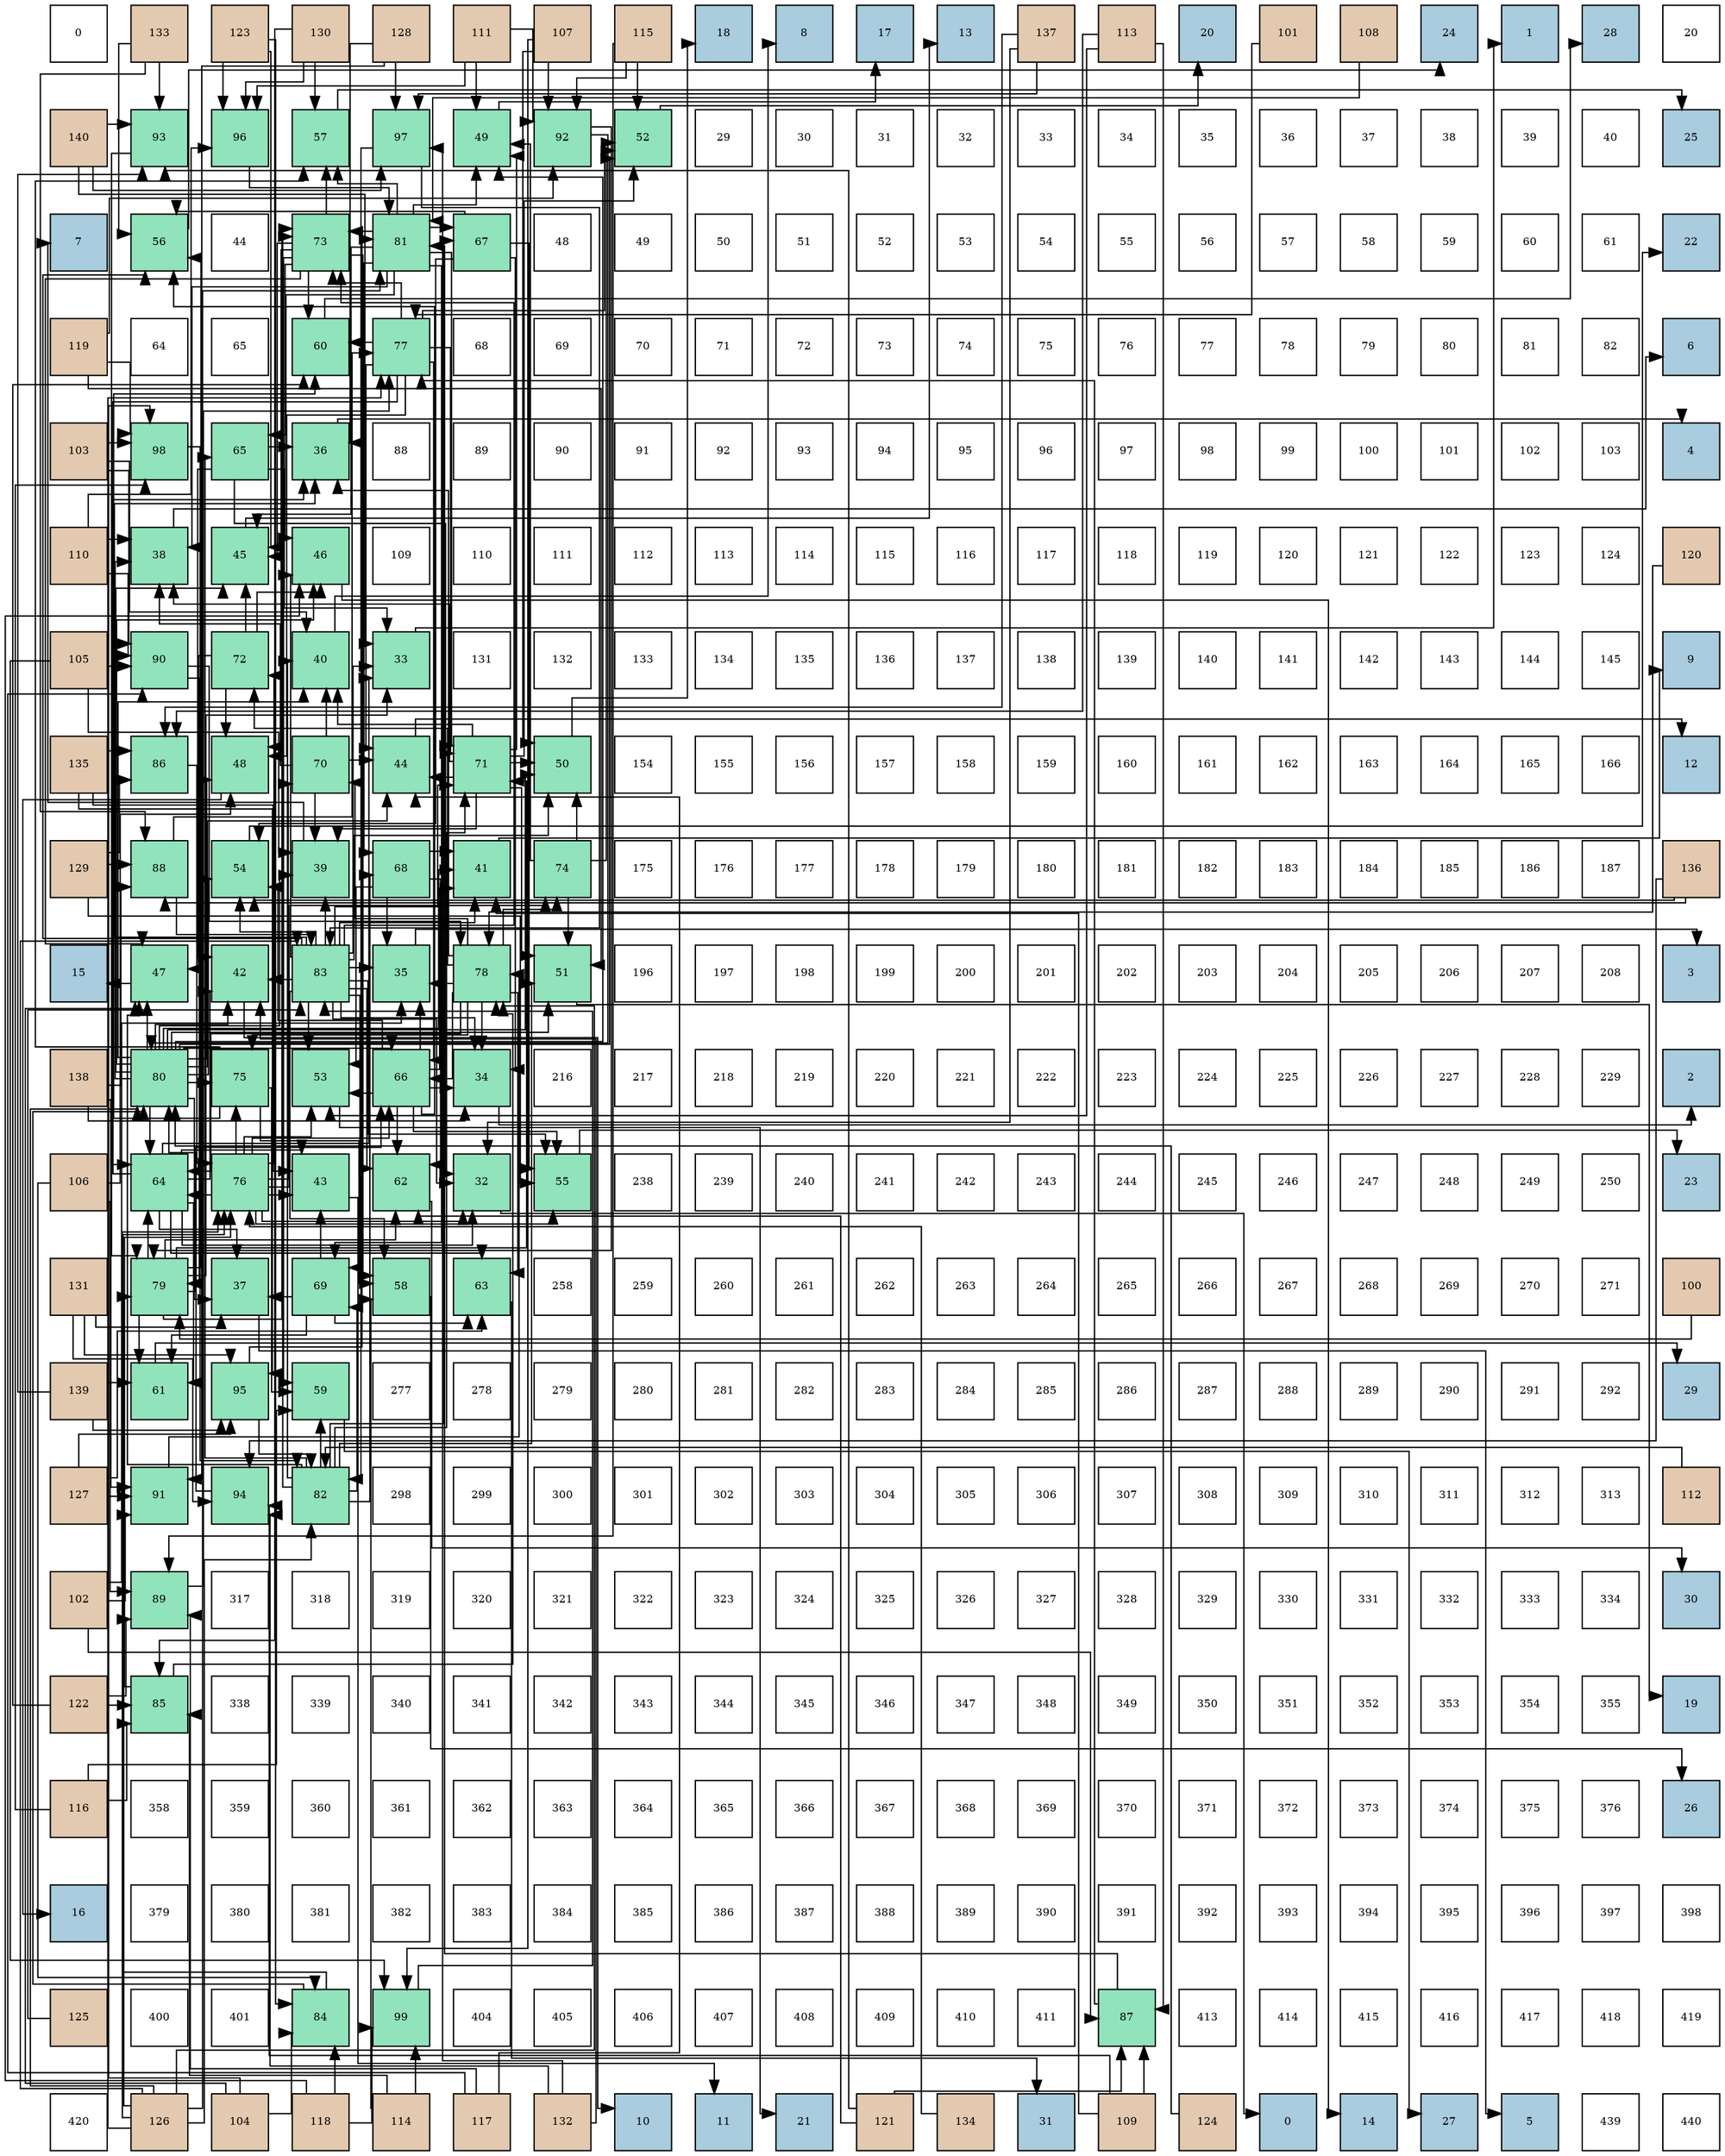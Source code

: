 digraph layout{
 rankdir=TB;
 splines=ortho;
 node [style=filled shape=square fixedsize=true width=0.6];
0[label="0", fontsize=8, fillcolor="#ffffff"];
1[label="133", fontsize=8, fillcolor="#e3c9af"];
2[label="123", fontsize=8, fillcolor="#e3c9af"];
3[label="130", fontsize=8, fillcolor="#e3c9af"];
4[label="128", fontsize=8, fillcolor="#e3c9af"];
5[label="111", fontsize=8, fillcolor="#e3c9af"];
6[label="107", fontsize=8, fillcolor="#e3c9af"];
7[label="115", fontsize=8, fillcolor="#e3c9af"];
8[label="18", fontsize=8, fillcolor="#a9ccde"];
9[label="8", fontsize=8, fillcolor="#a9ccde"];
10[label="17", fontsize=8, fillcolor="#a9ccde"];
11[label="13", fontsize=8, fillcolor="#a9ccde"];
12[label="137", fontsize=8, fillcolor="#e3c9af"];
13[label="113", fontsize=8, fillcolor="#e3c9af"];
14[label="20", fontsize=8, fillcolor="#a9ccde"];
15[label="101", fontsize=8, fillcolor="#e3c9af"];
16[label="108", fontsize=8, fillcolor="#e3c9af"];
17[label="24", fontsize=8, fillcolor="#a9ccde"];
18[label="1", fontsize=8, fillcolor="#a9ccde"];
19[label="28", fontsize=8, fillcolor="#a9ccde"];
20[label="20", fontsize=8, fillcolor="#ffffff"];
21[label="140", fontsize=8, fillcolor="#e3c9af"];
22[label="93", fontsize=8, fillcolor="#91e3bb"];
23[label="96", fontsize=8, fillcolor="#91e3bb"];
24[label="57", fontsize=8, fillcolor="#91e3bb"];
25[label="97", fontsize=8, fillcolor="#91e3bb"];
26[label="49", fontsize=8, fillcolor="#91e3bb"];
27[label="92", fontsize=8, fillcolor="#91e3bb"];
28[label="52", fontsize=8, fillcolor="#91e3bb"];
29[label="29", fontsize=8, fillcolor="#ffffff"];
30[label="30", fontsize=8, fillcolor="#ffffff"];
31[label="31", fontsize=8, fillcolor="#ffffff"];
32[label="32", fontsize=8, fillcolor="#ffffff"];
33[label="33", fontsize=8, fillcolor="#ffffff"];
34[label="34", fontsize=8, fillcolor="#ffffff"];
35[label="35", fontsize=8, fillcolor="#ffffff"];
36[label="36", fontsize=8, fillcolor="#ffffff"];
37[label="37", fontsize=8, fillcolor="#ffffff"];
38[label="38", fontsize=8, fillcolor="#ffffff"];
39[label="39", fontsize=8, fillcolor="#ffffff"];
40[label="40", fontsize=8, fillcolor="#ffffff"];
41[label="25", fontsize=8, fillcolor="#a9ccde"];
42[label="7", fontsize=8, fillcolor="#a9ccde"];
43[label="56", fontsize=8, fillcolor="#91e3bb"];
44[label="44", fontsize=8, fillcolor="#ffffff"];
45[label="73", fontsize=8, fillcolor="#91e3bb"];
46[label="81", fontsize=8, fillcolor="#91e3bb"];
47[label="67", fontsize=8, fillcolor="#91e3bb"];
48[label="48", fontsize=8, fillcolor="#ffffff"];
49[label="49", fontsize=8, fillcolor="#ffffff"];
50[label="50", fontsize=8, fillcolor="#ffffff"];
51[label="51", fontsize=8, fillcolor="#ffffff"];
52[label="52", fontsize=8, fillcolor="#ffffff"];
53[label="53", fontsize=8, fillcolor="#ffffff"];
54[label="54", fontsize=8, fillcolor="#ffffff"];
55[label="55", fontsize=8, fillcolor="#ffffff"];
56[label="56", fontsize=8, fillcolor="#ffffff"];
57[label="57", fontsize=8, fillcolor="#ffffff"];
58[label="58", fontsize=8, fillcolor="#ffffff"];
59[label="59", fontsize=8, fillcolor="#ffffff"];
60[label="60", fontsize=8, fillcolor="#ffffff"];
61[label="61", fontsize=8, fillcolor="#ffffff"];
62[label="22", fontsize=8, fillcolor="#a9ccde"];
63[label="119", fontsize=8, fillcolor="#e3c9af"];
64[label="64", fontsize=8, fillcolor="#ffffff"];
65[label="65", fontsize=8, fillcolor="#ffffff"];
66[label="60", fontsize=8, fillcolor="#91e3bb"];
67[label="77", fontsize=8, fillcolor="#91e3bb"];
68[label="68", fontsize=8, fillcolor="#ffffff"];
69[label="69", fontsize=8, fillcolor="#ffffff"];
70[label="70", fontsize=8, fillcolor="#ffffff"];
71[label="71", fontsize=8, fillcolor="#ffffff"];
72[label="72", fontsize=8, fillcolor="#ffffff"];
73[label="73", fontsize=8, fillcolor="#ffffff"];
74[label="74", fontsize=8, fillcolor="#ffffff"];
75[label="75", fontsize=8, fillcolor="#ffffff"];
76[label="76", fontsize=8, fillcolor="#ffffff"];
77[label="77", fontsize=8, fillcolor="#ffffff"];
78[label="78", fontsize=8, fillcolor="#ffffff"];
79[label="79", fontsize=8, fillcolor="#ffffff"];
80[label="80", fontsize=8, fillcolor="#ffffff"];
81[label="81", fontsize=8, fillcolor="#ffffff"];
82[label="82", fontsize=8, fillcolor="#ffffff"];
83[label="6", fontsize=8, fillcolor="#a9ccde"];
84[label="103", fontsize=8, fillcolor="#e3c9af"];
85[label="98", fontsize=8, fillcolor="#91e3bb"];
86[label="65", fontsize=8, fillcolor="#91e3bb"];
87[label="36", fontsize=8, fillcolor="#91e3bb"];
88[label="88", fontsize=8, fillcolor="#ffffff"];
89[label="89", fontsize=8, fillcolor="#ffffff"];
90[label="90", fontsize=8, fillcolor="#ffffff"];
91[label="91", fontsize=8, fillcolor="#ffffff"];
92[label="92", fontsize=8, fillcolor="#ffffff"];
93[label="93", fontsize=8, fillcolor="#ffffff"];
94[label="94", fontsize=8, fillcolor="#ffffff"];
95[label="95", fontsize=8, fillcolor="#ffffff"];
96[label="96", fontsize=8, fillcolor="#ffffff"];
97[label="97", fontsize=8, fillcolor="#ffffff"];
98[label="98", fontsize=8, fillcolor="#ffffff"];
99[label="99", fontsize=8, fillcolor="#ffffff"];
100[label="100", fontsize=8, fillcolor="#ffffff"];
101[label="101", fontsize=8, fillcolor="#ffffff"];
102[label="102", fontsize=8, fillcolor="#ffffff"];
103[label="103", fontsize=8, fillcolor="#ffffff"];
104[label="4", fontsize=8, fillcolor="#a9ccde"];
105[label="110", fontsize=8, fillcolor="#e3c9af"];
106[label="38", fontsize=8, fillcolor="#91e3bb"];
107[label="45", fontsize=8, fillcolor="#91e3bb"];
108[label="46", fontsize=8, fillcolor="#91e3bb"];
109[label="109", fontsize=8, fillcolor="#ffffff"];
110[label="110", fontsize=8, fillcolor="#ffffff"];
111[label="111", fontsize=8, fillcolor="#ffffff"];
112[label="112", fontsize=8, fillcolor="#ffffff"];
113[label="113", fontsize=8, fillcolor="#ffffff"];
114[label="114", fontsize=8, fillcolor="#ffffff"];
115[label="115", fontsize=8, fillcolor="#ffffff"];
116[label="116", fontsize=8, fillcolor="#ffffff"];
117[label="117", fontsize=8, fillcolor="#ffffff"];
118[label="118", fontsize=8, fillcolor="#ffffff"];
119[label="119", fontsize=8, fillcolor="#ffffff"];
120[label="120", fontsize=8, fillcolor="#ffffff"];
121[label="121", fontsize=8, fillcolor="#ffffff"];
122[label="122", fontsize=8, fillcolor="#ffffff"];
123[label="123", fontsize=8, fillcolor="#ffffff"];
124[label="124", fontsize=8, fillcolor="#ffffff"];
125[label="120", fontsize=8, fillcolor="#e3c9af"];
126[label="105", fontsize=8, fillcolor="#e3c9af"];
127[label="90", fontsize=8, fillcolor="#91e3bb"];
128[label="72", fontsize=8, fillcolor="#91e3bb"];
129[label="40", fontsize=8, fillcolor="#91e3bb"];
130[label="33", fontsize=8, fillcolor="#91e3bb"];
131[label="131", fontsize=8, fillcolor="#ffffff"];
132[label="132", fontsize=8, fillcolor="#ffffff"];
133[label="133", fontsize=8, fillcolor="#ffffff"];
134[label="134", fontsize=8, fillcolor="#ffffff"];
135[label="135", fontsize=8, fillcolor="#ffffff"];
136[label="136", fontsize=8, fillcolor="#ffffff"];
137[label="137", fontsize=8, fillcolor="#ffffff"];
138[label="138", fontsize=8, fillcolor="#ffffff"];
139[label="139", fontsize=8, fillcolor="#ffffff"];
140[label="140", fontsize=8, fillcolor="#ffffff"];
141[label="141", fontsize=8, fillcolor="#ffffff"];
142[label="142", fontsize=8, fillcolor="#ffffff"];
143[label="143", fontsize=8, fillcolor="#ffffff"];
144[label="144", fontsize=8, fillcolor="#ffffff"];
145[label="145", fontsize=8, fillcolor="#ffffff"];
146[label="9", fontsize=8, fillcolor="#a9ccde"];
147[label="135", fontsize=8, fillcolor="#e3c9af"];
148[label="86", fontsize=8, fillcolor="#91e3bb"];
149[label="48", fontsize=8, fillcolor="#91e3bb"];
150[label="70", fontsize=8, fillcolor="#91e3bb"];
151[label="44", fontsize=8, fillcolor="#91e3bb"];
152[label="71", fontsize=8, fillcolor="#91e3bb"];
153[label="50", fontsize=8, fillcolor="#91e3bb"];
154[label="154", fontsize=8, fillcolor="#ffffff"];
155[label="155", fontsize=8, fillcolor="#ffffff"];
156[label="156", fontsize=8, fillcolor="#ffffff"];
157[label="157", fontsize=8, fillcolor="#ffffff"];
158[label="158", fontsize=8, fillcolor="#ffffff"];
159[label="159", fontsize=8, fillcolor="#ffffff"];
160[label="160", fontsize=8, fillcolor="#ffffff"];
161[label="161", fontsize=8, fillcolor="#ffffff"];
162[label="162", fontsize=8, fillcolor="#ffffff"];
163[label="163", fontsize=8, fillcolor="#ffffff"];
164[label="164", fontsize=8, fillcolor="#ffffff"];
165[label="165", fontsize=8, fillcolor="#ffffff"];
166[label="166", fontsize=8, fillcolor="#ffffff"];
167[label="12", fontsize=8, fillcolor="#a9ccde"];
168[label="129", fontsize=8, fillcolor="#e3c9af"];
169[label="88", fontsize=8, fillcolor="#91e3bb"];
170[label="54", fontsize=8, fillcolor="#91e3bb"];
171[label="39", fontsize=8, fillcolor="#91e3bb"];
172[label="68", fontsize=8, fillcolor="#91e3bb"];
173[label="41", fontsize=8, fillcolor="#91e3bb"];
174[label="74", fontsize=8, fillcolor="#91e3bb"];
175[label="175", fontsize=8, fillcolor="#ffffff"];
176[label="176", fontsize=8, fillcolor="#ffffff"];
177[label="177", fontsize=8, fillcolor="#ffffff"];
178[label="178", fontsize=8, fillcolor="#ffffff"];
179[label="179", fontsize=8, fillcolor="#ffffff"];
180[label="180", fontsize=8, fillcolor="#ffffff"];
181[label="181", fontsize=8, fillcolor="#ffffff"];
182[label="182", fontsize=8, fillcolor="#ffffff"];
183[label="183", fontsize=8, fillcolor="#ffffff"];
184[label="184", fontsize=8, fillcolor="#ffffff"];
185[label="185", fontsize=8, fillcolor="#ffffff"];
186[label="186", fontsize=8, fillcolor="#ffffff"];
187[label="187", fontsize=8, fillcolor="#ffffff"];
188[label="136", fontsize=8, fillcolor="#e3c9af"];
189[label="15", fontsize=8, fillcolor="#a9ccde"];
190[label="47", fontsize=8, fillcolor="#91e3bb"];
191[label="42", fontsize=8, fillcolor="#91e3bb"];
192[label="83", fontsize=8, fillcolor="#91e3bb"];
193[label="35", fontsize=8, fillcolor="#91e3bb"];
194[label="78", fontsize=8, fillcolor="#91e3bb"];
195[label="51", fontsize=8, fillcolor="#91e3bb"];
196[label="196", fontsize=8, fillcolor="#ffffff"];
197[label="197", fontsize=8, fillcolor="#ffffff"];
198[label="198", fontsize=8, fillcolor="#ffffff"];
199[label="199", fontsize=8, fillcolor="#ffffff"];
200[label="200", fontsize=8, fillcolor="#ffffff"];
201[label="201", fontsize=8, fillcolor="#ffffff"];
202[label="202", fontsize=8, fillcolor="#ffffff"];
203[label="203", fontsize=8, fillcolor="#ffffff"];
204[label="204", fontsize=8, fillcolor="#ffffff"];
205[label="205", fontsize=8, fillcolor="#ffffff"];
206[label="206", fontsize=8, fillcolor="#ffffff"];
207[label="207", fontsize=8, fillcolor="#ffffff"];
208[label="208", fontsize=8, fillcolor="#ffffff"];
209[label="3", fontsize=8, fillcolor="#a9ccde"];
210[label="138", fontsize=8, fillcolor="#e3c9af"];
211[label="80", fontsize=8, fillcolor="#91e3bb"];
212[label="75", fontsize=8, fillcolor="#91e3bb"];
213[label="53", fontsize=8, fillcolor="#91e3bb"];
214[label="66", fontsize=8, fillcolor="#91e3bb"];
215[label="34", fontsize=8, fillcolor="#91e3bb"];
216[label="216", fontsize=8, fillcolor="#ffffff"];
217[label="217", fontsize=8, fillcolor="#ffffff"];
218[label="218", fontsize=8, fillcolor="#ffffff"];
219[label="219", fontsize=8, fillcolor="#ffffff"];
220[label="220", fontsize=8, fillcolor="#ffffff"];
221[label="221", fontsize=8, fillcolor="#ffffff"];
222[label="222", fontsize=8, fillcolor="#ffffff"];
223[label="223", fontsize=8, fillcolor="#ffffff"];
224[label="224", fontsize=8, fillcolor="#ffffff"];
225[label="225", fontsize=8, fillcolor="#ffffff"];
226[label="226", fontsize=8, fillcolor="#ffffff"];
227[label="227", fontsize=8, fillcolor="#ffffff"];
228[label="228", fontsize=8, fillcolor="#ffffff"];
229[label="229", fontsize=8, fillcolor="#ffffff"];
230[label="2", fontsize=8, fillcolor="#a9ccde"];
231[label="106", fontsize=8, fillcolor="#e3c9af"];
232[label="64", fontsize=8, fillcolor="#91e3bb"];
233[label="76", fontsize=8, fillcolor="#91e3bb"];
234[label="43", fontsize=8, fillcolor="#91e3bb"];
235[label="62", fontsize=8, fillcolor="#91e3bb"];
236[label="32", fontsize=8, fillcolor="#91e3bb"];
237[label="55", fontsize=8, fillcolor="#91e3bb"];
238[label="238", fontsize=8, fillcolor="#ffffff"];
239[label="239", fontsize=8, fillcolor="#ffffff"];
240[label="240", fontsize=8, fillcolor="#ffffff"];
241[label="241", fontsize=8, fillcolor="#ffffff"];
242[label="242", fontsize=8, fillcolor="#ffffff"];
243[label="243", fontsize=8, fillcolor="#ffffff"];
244[label="244", fontsize=8, fillcolor="#ffffff"];
245[label="245", fontsize=8, fillcolor="#ffffff"];
246[label="246", fontsize=8, fillcolor="#ffffff"];
247[label="247", fontsize=8, fillcolor="#ffffff"];
248[label="248", fontsize=8, fillcolor="#ffffff"];
249[label="249", fontsize=8, fillcolor="#ffffff"];
250[label="250", fontsize=8, fillcolor="#ffffff"];
251[label="23", fontsize=8, fillcolor="#a9ccde"];
252[label="131", fontsize=8, fillcolor="#e3c9af"];
253[label="79", fontsize=8, fillcolor="#91e3bb"];
254[label="37", fontsize=8, fillcolor="#91e3bb"];
255[label="69", fontsize=8, fillcolor="#91e3bb"];
256[label="58", fontsize=8, fillcolor="#91e3bb"];
257[label="63", fontsize=8, fillcolor="#91e3bb"];
258[label="258", fontsize=8, fillcolor="#ffffff"];
259[label="259", fontsize=8, fillcolor="#ffffff"];
260[label="260", fontsize=8, fillcolor="#ffffff"];
261[label="261", fontsize=8, fillcolor="#ffffff"];
262[label="262", fontsize=8, fillcolor="#ffffff"];
263[label="263", fontsize=8, fillcolor="#ffffff"];
264[label="264", fontsize=8, fillcolor="#ffffff"];
265[label="265", fontsize=8, fillcolor="#ffffff"];
266[label="266", fontsize=8, fillcolor="#ffffff"];
267[label="267", fontsize=8, fillcolor="#ffffff"];
268[label="268", fontsize=8, fillcolor="#ffffff"];
269[label="269", fontsize=8, fillcolor="#ffffff"];
270[label="270", fontsize=8, fillcolor="#ffffff"];
271[label="271", fontsize=8, fillcolor="#ffffff"];
272[label="100", fontsize=8, fillcolor="#e3c9af"];
273[label="139", fontsize=8, fillcolor="#e3c9af"];
274[label="61", fontsize=8, fillcolor="#91e3bb"];
275[label="95", fontsize=8, fillcolor="#91e3bb"];
276[label="59", fontsize=8, fillcolor="#91e3bb"];
277[label="277", fontsize=8, fillcolor="#ffffff"];
278[label="278", fontsize=8, fillcolor="#ffffff"];
279[label="279", fontsize=8, fillcolor="#ffffff"];
280[label="280", fontsize=8, fillcolor="#ffffff"];
281[label="281", fontsize=8, fillcolor="#ffffff"];
282[label="282", fontsize=8, fillcolor="#ffffff"];
283[label="283", fontsize=8, fillcolor="#ffffff"];
284[label="284", fontsize=8, fillcolor="#ffffff"];
285[label="285", fontsize=8, fillcolor="#ffffff"];
286[label="286", fontsize=8, fillcolor="#ffffff"];
287[label="287", fontsize=8, fillcolor="#ffffff"];
288[label="288", fontsize=8, fillcolor="#ffffff"];
289[label="289", fontsize=8, fillcolor="#ffffff"];
290[label="290", fontsize=8, fillcolor="#ffffff"];
291[label="291", fontsize=8, fillcolor="#ffffff"];
292[label="292", fontsize=8, fillcolor="#ffffff"];
293[label="29", fontsize=8, fillcolor="#a9ccde"];
294[label="127", fontsize=8, fillcolor="#e3c9af"];
295[label="91", fontsize=8, fillcolor="#91e3bb"];
296[label="94", fontsize=8, fillcolor="#91e3bb"];
297[label="82", fontsize=8, fillcolor="#91e3bb"];
298[label="298", fontsize=8, fillcolor="#ffffff"];
299[label="299", fontsize=8, fillcolor="#ffffff"];
300[label="300", fontsize=8, fillcolor="#ffffff"];
301[label="301", fontsize=8, fillcolor="#ffffff"];
302[label="302", fontsize=8, fillcolor="#ffffff"];
303[label="303", fontsize=8, fillcolor="#ffffff"];
304[label="304", fontsize=8, fillcolor="#ffffff"];
305[label="305", fontsize=8, fillcolor="#ffffff"];
306[label="306", fontsize=8, fillcolor="#ffffff"];
307[label="307", fontsize=8, fillcolor="#ffffff"];
308[label="308", fontsize=8, fillcolor="#ffffff"];
309[label="309", fontsize=8, fillcolor="#ffffff"];
310[label="310", fontsize=8, fillcolor="#ffffff"];
311[label="311", fontsize=8, fillcolor="#ffffff"];
312[label="312", fontsize=8, fillcolor="#ffffff"];
313[label="313", fontsize=8, fillcolor="#ffffff"];
314[label="112", fontsize=8, fillcolor="#e3c9af"];
315[label="102", fontsize=8, fillcolor="#e3c9af"];
316[label="89", fontsize=8, fillcolor="#91e3bb"];
317[label="317", fontsize=8, fillcolor="#ffffff"];
318[label="318", fontsize=8, fillcolor="#ffffff"];
319[label="319", fontsize=8, fillcolor="#ffffff"];
320[label="320", fontsize=8, fillcolor="#ffffff"];
321[label="321", fontsize=8, fillcolor="#ffffff"];
322[label="322", fontsize=8, fillcolor="#ffffff"];
323[label="323", fontsize=8, fillcolor="#ffffff"];
324[label="324", fontsize=8, fillcolor="#ffffff"];
325[label="325", fontsize=8, fillcolor="#ffffff"];
326[label="326", fontsize=8, fillcolor="#ffffff"];
327[label="327", fontsize=8, fillcolor="#ffffff"];
328[label="328", fontsize=8, fillcolor="#ffffff"];
329[label="329", fontsize=8, fillcolor="#ffffff"];
330[label="330", fontsize=8, fillcolor="#ffffff"];
331[label="331", fontsize=8, fillcolor="#ffffff"];
332[label="332", fontsize=8, fillcolor="#ffffff"];
333[label="333", fontsize=8, fillcolor="#ffffff"];
334[label="334", fontsize=8, fillcolor="#ffffff"];
335[label="30", fontsize=8, fillcolor="#a9ccde"];
336[label="122", fontsize=8, fillcolor="#e3c9af"];
337[label="85", fontsize=8, fillcolor="#91e3bb"];
338[label="338", fontsize=8, fillcolor="#ffffff"];
339[label="339", fontsize=8, fillcolor="#ffffff"];
340[label="340", fontsize=8, fillcolor="#ffffff"];
341[label="341", fontsize=8, fillcolor="#ffffff"];
342[label="342", fontsize=8, fillcolor="#ffffff"];
343[label="343", fontsize=8, fillcolor="#ffffff"];
344[label="344", fontsize=8, fillcolor="#ffffff"];
345[label="345", fontsize=8, fillcolor="#ffffff"];
346[label="346", fontsize=8, fillcolor="#ffffff"];
347[label="347", fontsize=8, fillcolor="#ffffff"];
348[label="348", fontsize=8, fillcolor="#ffffff"];
349[label="349", fontsize=8, fillcolor="#ffffff"];
350[label="350", fontsize=8, fillcolor="#ffffff"];
351[label="351", fontsize=8, fillcolor="#ffffff"];
352[label="352", fontsize=8, fillcolor="#ffffff"];
353[label="353", fontsize=8, fillcolor="#ffffff"];
354[label="354", fontsize=8, fillcolor="#ffffff"];
355[label="355", fontsize=8, fillcolor="#ffffff"];
356[label="19", fontsize=8, fillcolor="#a9ccde"];
357[label="116", fontsize=8, fillcolor="#e3c9af"];
358[label="358", fontsize=8, fillcolor="#ffffff"];
359[label="359", fontsize=8, fillcolor="#ffffff"];
360[label="360", fontsize=8, fillcolor="#ffffff"];
361[label="361", fontsize=8, fillcolor="#ffffff"];
362[label="362", fontsize=8, fillcolor="#ffffff"];
363[label="363", fontsize=8, fillcolor="#ffffff"];
364[label="364", fontsize=8, fillcolor="#ffffff"];
365[label="365", fontsize=8, fillcolor="#ffffff"];
366[label="366", fontsize=8, fillcolor="#ffffff"];
367[label="367", fontsize=8, fillcolor="#ffffff"];
368[label="368", fontsize=8, fillcolor="#ffffff"];
369[label="369", fontsize=8, fillcolor="#ffffff"];
370[label="370", fontsize=8, fillcolor="#ffffff"];
371[label="371", fontsize=8, fillcolor="#ffffff"];
372[label="372", fontsize=8, fillcolor="#ffffff"];
373[label="373", fontsize=8, fillcolor="#ffffff"];
374[label="374", fontsize=8, fillcolor="#ffffff"];
375[label="375", fontsize=8, fillcolor="#ffffff"];
376[label="376", fontsize=8, fillcolor="#ffffff"];
377[label="26", fontsize=8, fillcolor="#a9ccde"];
378[label="16", fontsize=8, fillcolor="#a9ccde"];
379[label="379", fontsize=8, fillcolor="#ffffff"];
380[label="380", fontsize=8, fillcolor="#ffffff"];
381[label="381", fontsize=8, fillcolor="#ffffff"];
382[label="382", fontsize=8, fillcolor="#ffffff"];
383[label="383", fontsize=8, fillcolor="#ffffff"];
384[label="384", fontsize=8, fillcolor="#ffffff"];
385[label="385", fontsize=8, fillcolor="#ffffff"];
386[label="386", fontsize=8, fillcolor="#ffffff"];
387[label="387", fontsize=8, fillcolor="#ffffff"];
388[label="388", fontsize=8, fillcolor="#ffffff"];
389[label="389", fontsize=8, fillcolor="#ffffff"];
390[label="390", fontsize=8, fillcolor="#ffffff"];
391[label="391", fontsize=8, fillcolor="#ffffff"];
392[label="392", fontsize=8, fillcolor="#ffffff"];
393[label="393", fontsize=8, fillcolor="#ffffff"];
394[label="394", fontsize=8, fillcolor="#ffffff"];
395[label="395", fontsize=8, fillcolor="#ffffff"];
396[label="396", fontsize=8, fillcolor="#ffffff"];
397[label="397", fontsize=8, fillcolor="#ffffff"];
398[label="398", fontsize=8, fillcolor="#ffffff"];
399[label="125", fontsize=8, fillcolor="#e3c9af"];
400[label="400", fontsize=8, fillcolor="#ffffff"];
401[label="401", fontsize=8, fillcolor="#ffffff"];
402[label="84", fontsize=8, fillcolor="#91e3bb"];
403[label="99", fontsize=8, fillcolor="#91e3bb"];
404[label="404", fontsize=8, fillcolor="#ffffff"];
405[label="405", fontsize=8, fillcolor="#ffffff"];
406[label="406", fontsize=8, fillcolor="#ffffff"];
407[label="407", fontsize=8, fillcolor="#ffffff"];
408[label="408", fontsize=8, fillcolor="#ffffff"];
409[label="409", fontsize=8, fillcolor="#ffffff"];
410[label="410", fontsize=8, fillcolor="#ffffff"];
411[label="411", fontsize=8, fillcolor="#ffffff"];
412[label="87", fontsize=8, fillcolor="#91e3bb"];
413[label="413", fontsize=8, fillcolor="#ffffff"];
414[label="414", fontsize=8, fillcolor="#ffffff"];
415[label="415", fontsize=8, fillcolor="#ffffff"];
416[label="416", fontsize=8, fillcolor="#ffffff"];
417[label="417", fontsize=8, fillcolor="#ffffff"];
418[label="418", fontsize=8, fillcolor="#ffffff"];
419[label="419", fontsize=8, fillcolor="#ffffff"];
420[label="420", fontsize=8, fillcolor="#ffffff"];
421[label="126", fontsize=8, fillcolor="#e3c9af"];
422[label="104", fontsize=8, fillcolor="#e3c9af"];
423[label="118", fontsize=8, fillcolor="#e3c9af"];
424[label="114", fontsize=8, fillcolor="#e3c9af"];
425[label="117", fontsize=8, fillcolor="#e3c9af"];
426[label="132", fontsize=8, fillcolor="#e3c9af"];
427[label="10", fontsize=8, fillcolor="#a9ccde"];
428[label="11", fontsize=8, fillcolor="#a9ccde"];
429[label="21", fontsize=8, fillcolor="#a9ccde"];
430[label="121", fontsize=8, fillcolor="#e3c9af"];
431[label="134", fontsize=8, fillcolor="#e3c9af"];
432[label="31", fontsize=8, fillcolor="#a9ccde"];
433[label="109", fontsize=8, fillcolor="#e3c9af"];
434[label="124", fontsize=8, fillcolor="#e3c9af"];
435[label="0", fontsize=8, fillcolor="#a9ccde"];
436[label="14", fontsize=8, fillcolor="#a9ccde"];
437[label="27", fontsize=8, fillcolor="#a9ccde"];
438[label="5", fontsize=8, fillcolor="#a9ccde"];
439[label="439", fontsize=8, fillcolor="#ffffff"];
440[label="440", fontsize=8, fillcolor="#ffffff"];
edge [constraint=false, style=vis];236 -> 435;
130 -> 18;
215 -> 230;
193 -> 209;
87 -> 104;
254 -> 438;
106 -> 83;
171 -> 42;
129 -> 9;
173 -> 146;
191 -> 427;
234 -> 428;
151 -> 167;
107 -> 11;
108 -> 436;
190 -> 189;
149 -> 378;
26 -> 10;
153 -> 8;
195 -> 356;
28 -> 14;
213 -> 429;
170 -> 62;
237 -> 251;
43 -> 17;
24 -> 41;
256 -> 377;
276 -> 437;
66 -> 19;
274 -> 293;
235 -> 335;
257 -> 432;
232 -> 236;
232 -> 130;
232 -> 87;
232 -> 254;
232 -> 191;
232 -> 234;
232 -> 274;
232 -> 257;
86 -> 236;
86 -> 130;
86 -> 87;
86 -> 191;
214 -> 215;
214 -> 193;
214 -> 173;
214 -> 213;
214 -> 170;
214 -> 237;
214 -> 43;
214 -> 235;
47 -> 215;
47 -> 170;
47 -> 237;
47 -> 43;
172 -> 193;
172 -> 173;
172 -> 213;
172 -> 235;
255 -> 254;
255 -> 234;
255 -> 274;
255 -> 257;
150 -> 106;
150 -> 171;
150 -> 129;
150 -> 151;
152 -> 106;
152 -> 171;
152 -> 129;
152 -> 151;
152 -> 26;
152 -> 153;
152 -> 195;
152 -> 28;
128 -> 107;
128 -> 108;
128 -> 190;
128 -> 149;
45 -> 107;
45 -> 108;
45 -> 190;
45 -> 149;
45 -> 24;
45 -> 256;
45 -> 276;
45 -> 66;
174 -> 26;
174 -> 153;
174 -> 195;
174 -> 28;
212 -> 24;
212 -> 256;
212 -> 276;
212 -> 66;
233 -> 236;
233 -> 234;
233 -> 213;
233 -> 237;
233 -> 232;
233 -> 214;
233 -> 150;
233 -> 128;
233 -> 174;
233 -> 212;
67 -> 151;
67 -> 149;
67 -> 28;
67 -> 66;
67 -> 232;
67 -> 214;
67 -> 152;
67 -> 45;
194 -> 215;
194 -> 193;
194 -> 87;
194 -> 257;
194 -> 232;
194 -> 214;
194 -> 150;
194 -> 128;
194 -> 174;
194 -> 212;
253 -> 130;
253 -> 43;
253 -> 274;
253 -> 235;
253 -> 232;
253 -> 214;
253 -> 152;
253 -> 45;
211 -> 254;
211 -> 106;
211 -> 171;
211 -> 129;
211 -> 173;
211 -> 191;
211 -> 151;
211 -> 107;
211 -> 108;
211 -> 190;
211 -> 149;
211 -> 26;
211 -> 153;
211 -> 195;
211 -> 28;
211 -> 170;
211 -> 232;
211 -> 214;
211 -> 212;
46 -> 106;
46 -> 107;
46 -> 26;
46 -> 24;
46 -> 86;
46 -> 47;
46 -> 172;
46 -> 255;
46 -> 152;
46 -> 45;
297 -> 129;
297 -> 190;
297 -> 195;
297 -> 276;
297 -> 86;
297 -> 47;
297 -> 172;
297 -> 255;
297 -> 152;
297 -> 45;
192 -> 236;
192 -> 130;
192 -> 215;
192 -> 193;
192 -> 87;
192 -> 171;
192 -> 173;
192 -> 191;
192 -> 108;
192 -> 153;
192 -> 213;
192 -> 170;
192 -> 237;
192 -> 43;
192 -> 256;
192 -> 235;
192 -> 255;
192 -> 152;
192 -> 45;
402 -> 233;
402 -> 211;
337 -> 233;
337 -> 194;
148 -> 233;
412 -> 67;
412 -> 46;
169 -> 67;
169 -> 192;
316 -> 67;
127 -> 194;
127 -> 253;
295 -> 194;
27 -> 253;
27 -> 211;
22 -> 253;
296 -> 211;
275 -> 46;
275 -> 297;
23 -> 46;
25 -> 297;
25 -> 192;
85 -> 297;
403 -> 192;
272 -> 253;
15 -> 67;
315 -> 193;
315 -> 412;
315 -> 295;
84 -> 129;
84 -> 127;
84 -> 85;
422 -> 190;
422 -> 402;
422 -> 85;
126 -> 171;
126 -> 127;
126 -> 403;
231 -> 149;
231 -> 402;
231 -> 316;
6 -> 153;
6 -> 27;
6 -> 403;
16 -> 46;
433 -> 173;
433 -> 412;
433 -> 296;
105 -> 106;
105 -> 127;
105 -> 23;
5 -> 26;
5 -> 27;
5 -> 23;
314 -> 297;
13 -> 213;
13 -> 148;
13 -> 412;
424 -> 256;
424 -> 337;
424 -> 403;
7 -> 28;
7 -> 316;
7 -> 27;
357 -> 276;
357 -> 337;
357 -> 85;
425 -> 151;
425 -> 316;
425 -> 127;
423 -> 108;
423 -> 402;
423 -> 403;
63 -> 195;
63 -> 27;
63 -> 85;
125 -> 194;
430 -> 235;
430 -> 412;
430 -> 22;
336 -> 66;
336 -> 337;
336 -> 316;
2 -> 107;
2 -> 402;
2 -> 23;
434 -> 211;
399 -> 192;
421 -> 233;
421 -> 67;
421 -> 194;
421 -> 253;
421 -> 211;
421 -> 46;
421 -> 297;
421 -> 192;
294 -> 257;
294 -> 295;
294 -> 275;
4 -> 87;
4 -> 295;
4 -> 25;
168 -> 237;
168 -> 148;
168 -> 169;
3 -> 24;
3 -> 337;
3 -> 23;
252 -> 254;
252 -> 296;
252 -> 275;
426 -> 191;
426 -> 296;
426 -> 25;
1 -> 43;
1 -> 169;
1 -> 22;
431 -> 233;
147 -> 234;
147 -> 148;
147 -> 275;
188 -> 170;
188 -> 169;
188 -> 296;
12 -> 236;
12 -> 148;
12 -> 25;
210 -> 215;
210 -> 169;
210 -> 295;
273 -> 274;
273 -> 22;
273 -> 275;
21 -> 130;
21 -> 22;
21 -> 25;
edge [constraint=true, style=invis];
0 -> 21 -> 42 -> 63 -> 84 -> 105 -> 126 -> 147 -> 168 -> 189 -> 210 -> 231 -> 252 -> 273 -> 294 -> 315 -> 336 -> 357 -> 378 -> 399 -> 420;
1 -> 22 -> 43 -> 64 -> 85 -> 106 -> 127 -> 148 -> 169 -> 190 -> 211 -> 232 -> 253 -> 274 -> 295 -> 316 -> 337 -> 358 -> 379 -> 400 -> 421;
2 -> 23 -> 44 -> 65 -> 86 -> 107 -> 128 -> 149 -> 170 -> 191 -> 212 -> 233 -> 254 -> 275 -> 296 -> 317 -> 338 -> 359 -> 380 -> 401 -> 422;
3 -> 24 -> 45 -> 66 -> 87 -> 108 -> 129 -> 150 -> 171 -> 192 -> 213 -> 234 -> 255 -> 276 -> 297 -> 318 -> 339 -> 360 -> 381 -> 402 -> 423;
4 -> 25 -> 46 -> 67 -> 88 -> 109 -> 130 -> 151 -> 172 -> 193 -> 214 -> 235 -> 256 -> 277 -> 298 -> 319 -> 340 -> 361 -> 382 -> 403 -> 424;
5 -> 26 -> 47 -> 68 -> 89 -> 110 -> 131 -> 152 -> 173 -> 194 -> 215 -> 236 -> 257 -> 278 -> 299 -> 320 -> 341 -> 362 -> 383 -> 404 -> 425;
6 -> 27 -> 48 -> 69 -> 90 -> 111 -> 132 -> 153 -> 174 -> 195 -> 216 -> 237 -> 258 -> 279 -> 300 -> 321 -> 342 -> 363 -> 384 -> 405 -> 426;
7 -> 28 -> 49 -> 70 -> 91 -> 112 -> 133 -> 154 -> 175 -> 196 -> 217 -> 238 -> 259 -> 280 -> 301 -> 322 -> 343 -> 364 -> 385 -> 406 -> 427;
8 -> 29 -> 50 -> 71 -> 92 -> 113 -> 134 -> 155 -> 176 -> 197 -> 218 -> 239 -> 260 -> 281 -> 302 -> 323 -> 344 -> 365 -> 386 -> 407 -> 428;
9 -> 30 -> 51 -> 72 -> 93 -> 114 -> 135 -> 156 -> 177 -> 198 -> 219 -> 240 -> 261 -> 282 -> 303 -> 324 -> 345 -> 366 -> 387 -> 408 -> 429;
10 -> 31 -> 52 -> 73 -> 94 -> 115 -> 136 -> 157 -> 178 -> 199 -> 220 -> 241 -> 262 -> 283 -> 304 -> 325 -> 346 -> 367 -> 388 -> 409 -> 430;
11 -> 32 -> 53 -> 74 -> 95 -> 116 -> 137 -> 158 -> 179 -> 200 -> 221 -> 242 -> 263 -> 284 -> 305 -> 326 -> 347 -> 368 -> 389 -> 410 -> 431;
12 -> 33 -> 54 -> 75 -> 96 -> 117 -> 138 -> 159 -> 180 -> 201 -> 222 -> 243 -> 264 -> 285 -> 306 -> 327 -> 348 -> 369 -> 390 -> 411 -> 432;
13 -> 34 -> 55 -> 76 -> 97 -> 118 -> 139 -> 160 -> 181 -> 202 -> 223 -> 244 -> 265 -> 286 -> 307 -> 328 -> 349 -> 370 -> 391 -> 412 -> 433;
14 -> 35 -> 56 -> 77 -> 98 -> 119 -> 140 -> 161 -> 182 -> 203 -> 224 -> 245 -> 266 -> 287 -> 308 -> 329 -> 350 -> 371 -> 392 -> 413 -> 434;
15 -> 36 -> 57 -> 78 -> 99 -> 120 -> 141 -> 162 -> 183 -> 204 -> 225 -> 246 -> 267 -> 288 -> 309 -> 330 -> 351 -> 372 -> 393 -> 414 -> 435;
16 -> 37 -> 58 -> 79 -> 100 -> 121 -> 142 -> 163 -> 184 -> 205 -> 226 -> 247 -> 268 -> 289 -> 310 -> 331 -> 352 -> 373 -> 394 -> 415 -> 436;
17 -> 38 -> 59 -> 80 -> 101 -> 122 -> 143 -> 164 -> 185 -> 206 -> 227 -> 248 -> 269 -> 290 -> 311 -> 332 -> 353 -> 374 -> 395 -> 416 -> 437;
18 -> 39 -> 60 -> 81 -> 102 -> 123 -> 144 -> 165 -> 186 -> 207 -> 228 -> 249 -> 270 -> 291 -> 312 -> 333 -> 354 -> 375 -> 396 -> 417 -> 438;
19 -> 40 -> 61 -> 82 -> 103 -> 124 -> 145 -> 166 -> 187 -> 208 -> 229 -> 250 -> 271 -> 292 -> 313 -> 334 -> 355 -> 376 -> 397 -> 418 -> 439;
20 -> 41 -> 62 -> 83 -> 104 -> 125 -> 146 -> 167 -> 188 -> 209 -> 230 -> 251 -> 272 -> 293 -> 314 -> 335 -> 356 -> 377 -> 398 -> 419 -> 440;
rank = same {0 -> 1 -> 2 -> 3 -> 4 -> 5 -> 6 -> 7 -> 8 -> 9 -> 10 -> 11 -> 12 -> 13 -> 14 -> 15 -> 16 -> 17 -> 18 -> 19 -> 20};
rank = same {21 -> 22 -> 23 -> 24 -> 25 -> 26 -> 27 -> 28 -> 29 -> 30 -> 31 -> 32 -> 33 -> 34 -> 35 -> 36 -> 37 -> 38 -> 39 -> 40 -> 41};
rank = same {42 -> 43 -> 44 -> 45 -> 46 -> 47 -> 48 -> 49 -> 50 -> 51 -> 52 -> 53 -> 54 -> 55 -> 56 -> 57 -> 58 -> 59 -> 60 -> 61 -> 62};
rank = same {63 -> 64 -> 65 -> 66 -> 67 -> 68 -> 69 -> 70 -> 71 -> 72 -> 73 -> 74 -> 75 -> 76 -> 77 -> 78 -> 79 -> 80 -> 81 -> 82 -> 83};
rank = same {84 -> 85 -> 86 -> 87 -> 88 -> 89 -> 90 -> 91 -> 92 -> 93 -> 94 -> 95 -> 96 -> 97 -> 98 -> 99 -> 100 -> 101 -> 102 -> 103 -> 104};
rank = same {105 -> 106 -> 107 -> 108 -> 109 -> 110 -> 111 -> 112 -> 113 -> 114 -> 115 -> 116 -> 117 -> 118 -> 119 -> 120 -> 121 -> 122 -> 123 -> 124 -> 125};
rank = same {126 -> 127 -> 128 -> 129 -> 130 -> 131 -> 132 -> 133 -> 134 -> 135 -> 136 -> 137 -> 138 -> 139 -> 140 -> 141 -> 142 -> 143 -> 144 -> 145 -> 146};
rank = same {147 -> 148 -> 149 -> 150 -> 151 -> 152 -> 153 -> 154 -> 155 -> 156 -> 157 -> 158 -> 159 -> 160 -> 161 -> 162 -> 163 -> 164 -> 165 -> 166 -> 167};
rank = same {168 -> 169 -> 170 -> 171 -> 172 -> 173 -> 174 -> 175 -> 176 -> 177 -> 178 -> 179 -> 180 -> 181 -> 182 -> 183 -> 184 -> 185 -> 186 -> 187 -> 188};
rank = same {189 -> 190 -> 191 -> 192 -> 193 -> 194 -> 195 -> 196 -> 197 -> 198 -> 199 -> 200 -> 201 -> 202 -> 203 -> 204 -> 205 -> 206 -> 207 -> 208 -> 209};
rank = same {210 -> 211 -> 212 -> 213 -> 214 -> 215 -> 216 -> 217 -> 218 -> 219 -> 220 -> 221 -> 222 -> 223 -> 224 -> 225 -> 226 -> 227 -> 228 -> 229 -> 230};
rank = same {231 -> 232 -> 233 -> 234 -> 235 -> 236 -> 237 -> 238 -> 239 -> 240 -> 241 -> 242 -> 243 -> 244 -> 245 -> 246 -> 247 -> 248 -> 249 -> 250 -> 251};
rank = same {252 -> 253 -> 254 -> 255 -> 256 -> 257 -> 258 -> 259 -> 260 -> 261 -> 262 -> 263 -> 264 -> 265 -> 266 -> 267 -> 268 -> 269 -> 270 -> 271 -> 272};
rank = same {273 -> 274 -> 275 -> 276 -> 277 -> 278 -> 279 -> 280 -> 281 -> 282 -> 283 -> 284 -> 285 -> 286 -> 287 -> 288 -> 289 -> 290 -> 291 -> 292 -> 293};
rank = same {294 -> 295 -> 296 -> 297 -> 298 -> 299 -> 300 -> 301 -> 302 -> 303 -> 304 -> 305 -> 306 -> 307 -> 308 -> 309 -> 310 -> 311 -> 312 -> 313 -> 314};
rank = same {315 -> 316 -> 317 -> 318 -> 319 -> 320 -> 321 -> 322 -> 323 -> 324 -> 325 -> 326 -> 327 -> 328 -> 329 -> 330 -> 331 -> 332 -> 333 -> 334 -> 335};
rank = same {336 -> 337 -> 338 -> 339 -> 340 -> 341 -> 342 -> 343 -> 344 -> 345 -> 346 -> 347 -> 348 -> 349 -> 350 -> 351 -> 352 -> 353 -> 354 -> 355 -> 356};
rank = same {357 -> 358 -> 359 -> 360 -> 361 -> 362 -> 363 -> 364 -> 365 -> 366 -> 367 -> 368 -> 369 -> 370 -> 371 -> 372 -> 373 -> 374 -> 375 -> 376 -> 377};
rank = same {378 -> 379 -> 380 -> 381 -> 382 -> 383 -> 384 -> 385 -> 386 -> 387 -> 388 -> 389 -> 390 -> 391 -> 392 -> 393 -> 394 -> 395 -> 396 -> 397 -> 398};
rank = same {399 -> 400 -> 401 -> 402 -> 403 -> 404 -> 405 -> 406 -> 407 -> 408 -> 409 -> 410 -> 411 -> 412 -> 413 -> 414 -> 415 -> 416 -> 417 -> 418 -> 419};
rank = same {420 -> 421 -> 422 -> 423 -> 424 -> 425 -> 426 -> 427 -> 428 -> 429 -> 430 -> 431 -> 432 -> 433 -> 434 -> 435 -> 436 -> 437 -> 438 -> 439 -> 440};
}